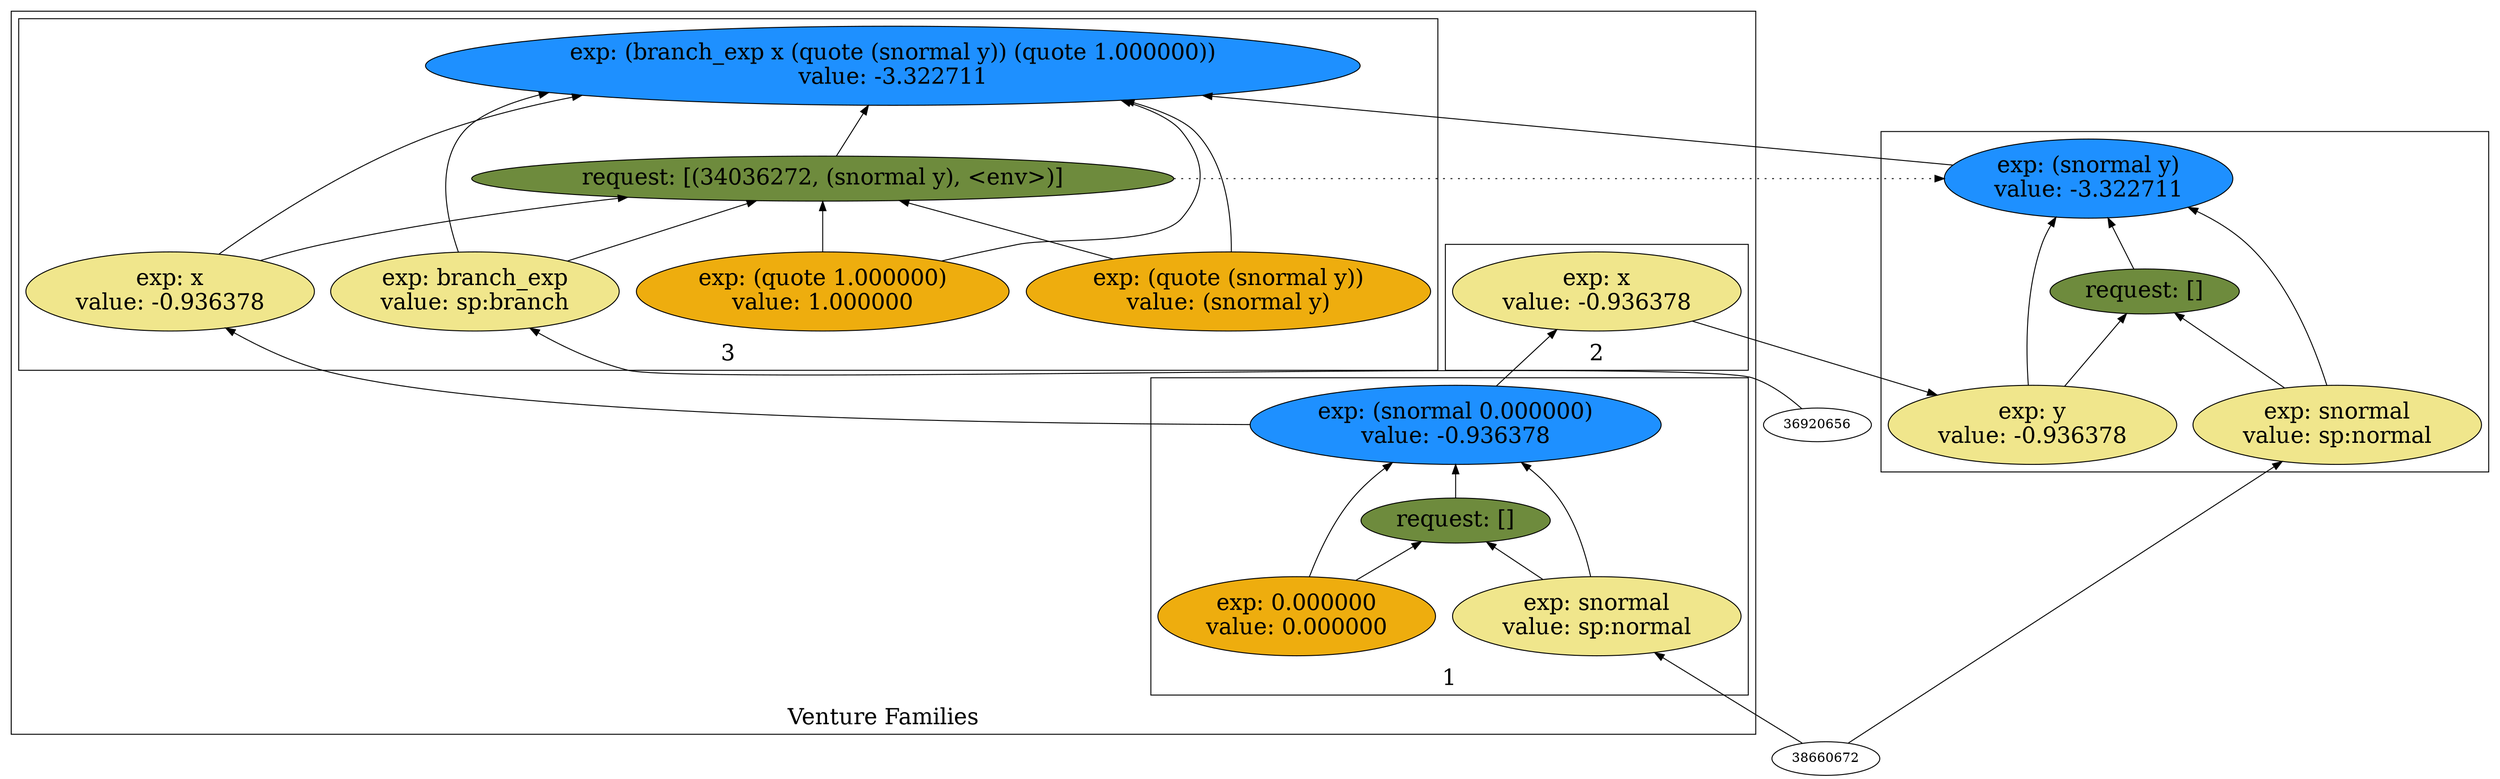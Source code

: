 digraph {
rankdir=BT
fontsize=24
subgraph cluster1 {
label="Venture Families"
subgraph cluster2 {
label="1"
"36919568"["fillcolor"="dodgerblue" "fontsize"="24" "label"="exp: (snormal 0.000000)\nvalue: -0.936378" "shape"="ellipse" "style"="filled" ]
"38700016"["fillcolor"="darkolivegreen4" "fontsize"="24" "label"="request: []" "shape"="ellipse" "style"="filled" ]
"33092592"["fillcolor"="khaki" "fontsize"="24" "label"="exp: snormal\nvalue: sp:normal" "shape"="ellipse" "style"="filled" ]
"33936992"["fillcolor"="darkgoldenrod2" "fontsize"="24" "label"="exp: 0.000000\nvalue: 0.000000" "shape"="ellipse" "style"="filled" ]
}

subgraph cluster3 {
label="2"
"33943744"["fillcolor"="khaki" "fontsize"="24" "label"="exp: x\nvalue: -0.936378" "shape"="ellipse" "style"="filled" ]
}

subgraph cluster4 {
label="3"
"29656560"["fillcolor"="dodgerblue" "fontsize"="24" "label"="exp: (branch_exp x (quote (snormal y)) (quote 1.000000))\nvalue: -3.322711" "shape"="ellipse" "style"="filled" ]
"34036272"["fillcolor"="darkolivegreen4" "fontsize"="24" "label"="request: [(34036272, (snormal y), <env>)]" "shape"="ellipse" "style"="filled" ]
"31341232"["fillcolor"="khaki" "fontsize"="24" "label"="exp: branch_exp\nvalue: sp:branch" "shape"="ellipse" "style"="filled" ]
"31328816"["fillcolor"="khaki" "fontsize"="24" "label"="exp: x\nvalue: -0.936378" "shape"="ellipse" "style"="filled" ]
"30868272"["fillcolor"="darkgoldenrod2" "fontsize"="24" "label"="exp: (quote (snormal y))\nvalue: (snormal y)" "shape"="ellipse" "style"="filled" ]
"30415904"["fillcolor"="darkgoldenrod2" "fontsize"="24" "label"="exp: (quote 1.000000)\nvalue: 1.000000" "shape"="ellipse" "style"="filled" ]
}

}

subgraph cluster5 {
label=""
"31055760"["fillcolor"="dodgerblue" "fontsize"="24" "label"="exp: (snormal y)\nvalue: -3.322711" "shape"="ellipse" "style"="filled" ]
"30852832"["fillcolor"="darkolivegreen4" "fontsize"="24" "label"="request: []" "shape"="ellipse" "style"="filled" ]
"28358400"["fillcolor"="khaki" "fontsize"="24" "label"="exp: snormal\nvalue: sp:normal" "shape"="ellipse" "style"="filled" ]
"31082928"["fillcolor"="khaki" "fontsize"="24" "label"="exp: y\nvalue: -0.936378" "shape"="ellipse" "style"="filled" ]
}

"31341232" -> "29656560"["arrowhead"="normal" "color"="black" "constraint"="true" "style"="solid" ]
"31341232" -> "34036272"["arrowhead"="normal" "color"="black" "constraint"="true" "style"="solid" ]
"36920656" -> "31341232"["arrowhead"="normal" "color"="black" "constraint"="true" "style"="solid" ]
"31328816" -> "29656560"["arrowhead"="normal" "color"="black" "constraint"="true" "style"="solid" ]
"31328816" -> "34036272"["arrowhead"="normal" "color"="black" "constraint"="true" "style"="solid" ]
"36919568" -> "31328816"["arrowhead"="normal" "color"="black" "constraint"="true" "style"="solid" ]
"30868272" -> "29656560"["arrowhead"="normal" "color"="black" "constraint"="true" "style"="solid" ]
"30868272" -> "34036272"["arrowhead"="normal" "color"="black" "constraint"="true" "style"="solid" ]
"30415904" -> "29656560"["arrowhead"="normal" "color"="black" "constraint"="true" "style"="solid" ]
"30415904" -> "34036272"["arrowhead"="normal" "color"="black" "constraint"="true" "style"="solid" ]
"34036272" -> "29656560"["arrowhead"="normal" "color"="black" "constraint"="true" "style"="solid" ]
"31055760" -> "29656560"["arrowhead"="normal" "color"="black" "constraint"="true" "style"="solid" ]
"34036272" -> "31055760"["arrowhead"="normal" "color"="black" "constraint"="false" "style"="dotted" ]
"28358400" -> "31055760"["arrowhead"="normal" "color"="black" "constraint"="true" "style"="solid" ]
"28358400" -> "30852832"["arrowhead"="normal" "color"="black" "constraint"="true" "style"="solid" ]
"38660672" -> "28358400"["arrowhead"="normal" "color"="black" "constraint"="true" "style"="solid" ]
"31082928" -> "31055760"["arrowhead"="normal" "color"="black" "constraint"="true" "style"="solid" ]
"31082928" -> "30852832"["arrowhead"="normal" "color"="black" "constraint"="true" "style"="solid" ]
"33943744" -> "31082928"["arrowhead"="normal" "color"="black" "constraint"="true" "style"="solid" ]
"30852832" -> "31055760"["arrowhead"="normal" "color"="black" "constraint"="true" "style"="solid" ]
"36919568" -> "33943744"["arrowhead"="normal" "color"="black" "constraint"="true" "style"="solid" ]
"33092592" -> "36919568"["arrowhead"="normal" "color"="black" "constraint"="true" "style"="solid" ]
"33092592" -> "38700016"["arrowhead"="normal" "color"="black" "constraint"="true" "style"="solid" ]
"38660672" -> "33092592"["arrowhead"="normal" "color"="black" "constraint"="true" "style"="solid" ]
"33936992" -> "36919568"["arrowhead"="normal" "color"="black" "constraint"="true" "style"="solid" ]
"33936992" -> "38700016"["arrowhead"="normal" "color"="black" "constraint"="true" "style"="solid" ]
"38700016" -> "36919568"["arrowhead"="normal" "color"="black" "constraint"="true" "style"="solid" ]

}